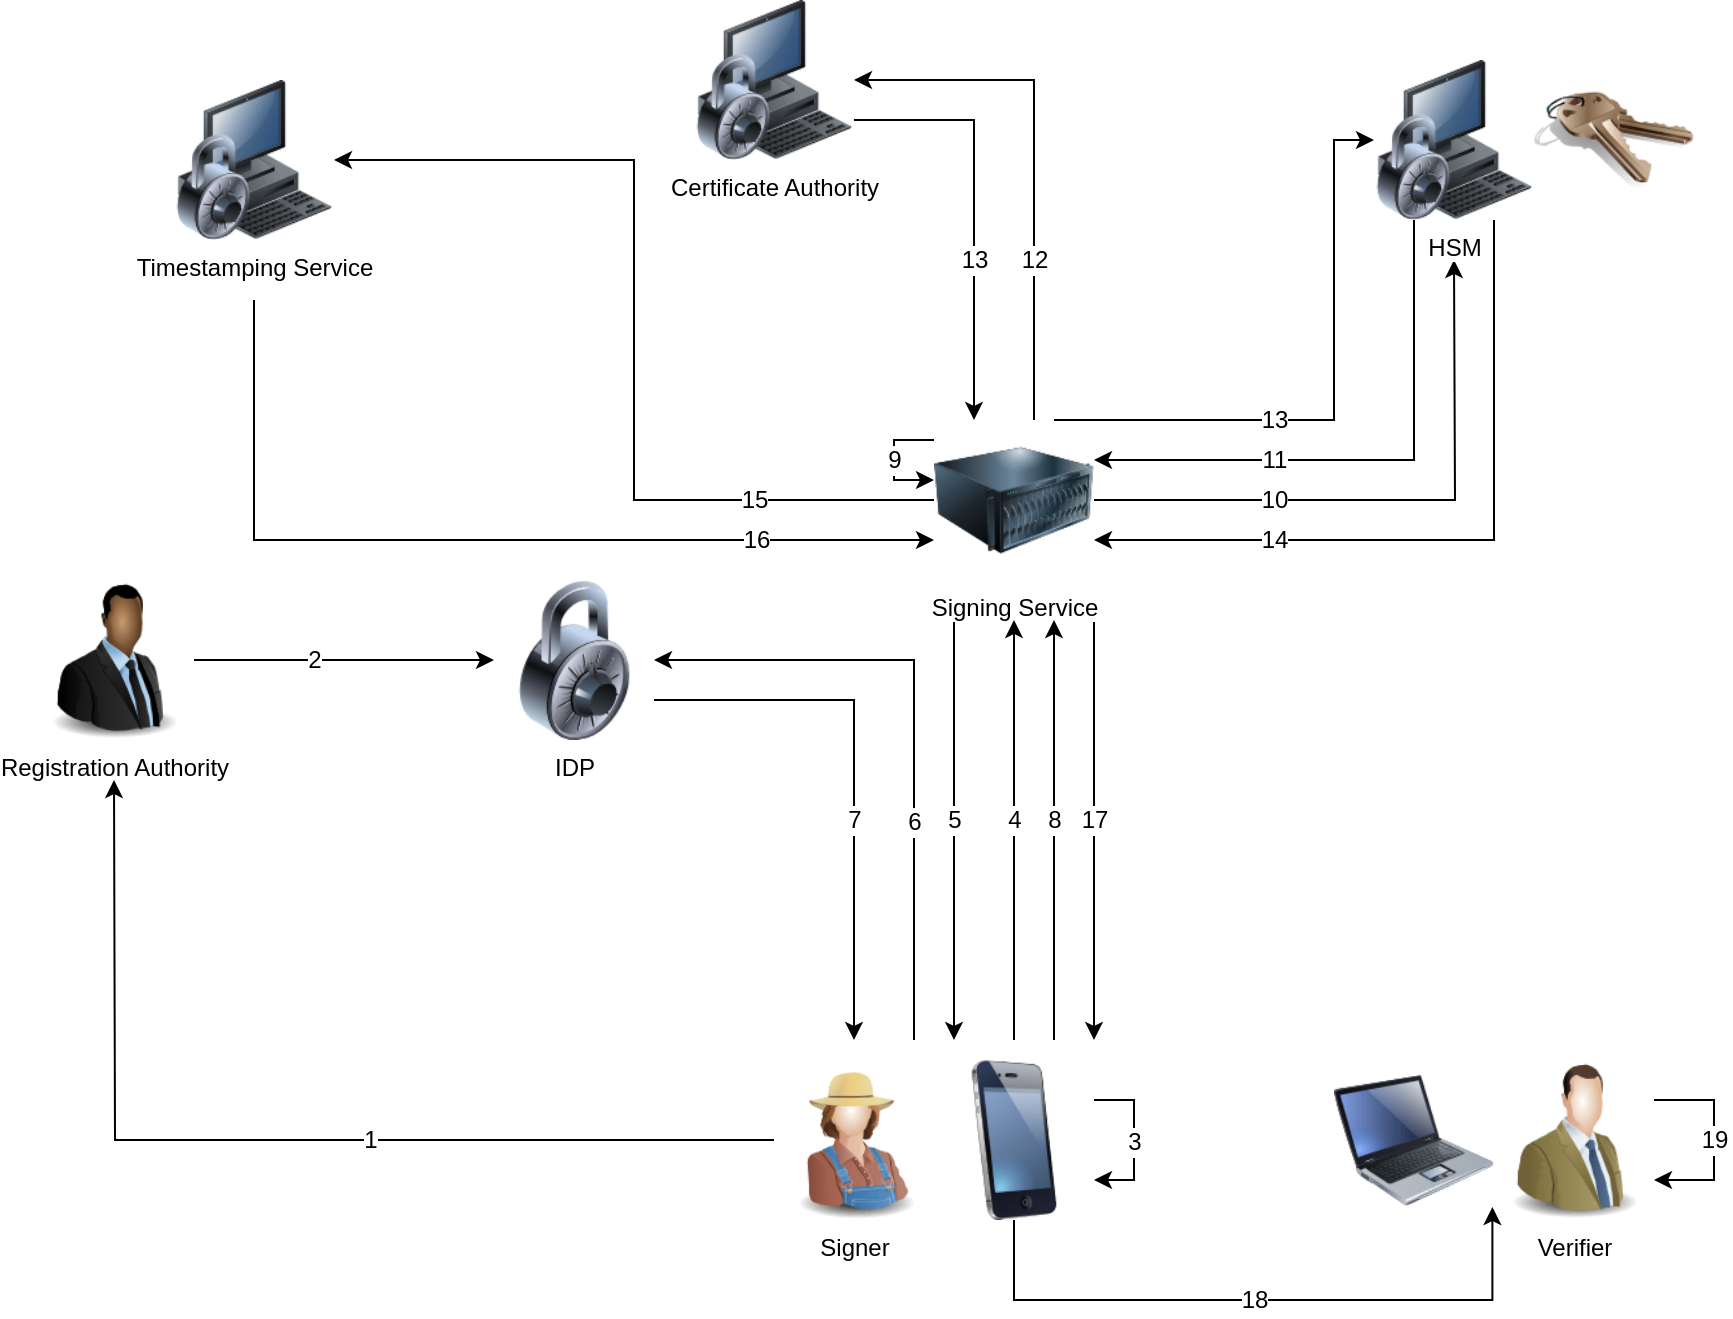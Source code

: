 <mxfile version="12.0.2" type="device" pages="1"><diagram id="l6proZ-NdcJid5sMLeIn" name="Page-1"><mxGraphModel dx="1955" dy="959" grid="1" gridSize="10" guides="1" tooltips="1" connect="1" arrows="1" fold="1" page="1" pageScale="1" pageWidth="1100" pageHeight="850" math="0" shadow="0"><root><mxCell id="0"/><mxCell id="1" parent="0"/><mxCell id="sdfg5o6GJd7AubxcPdDR-33" style="edgeStyle=orthogonalEdgeStyle;rounded=0;orthogonalLoop=1;jettySize=auto;html=1;" edge="1" parent="1"><mxGeometry relative="1" as="geometry"><mxPoint x="540" y="350" as="sourcePoint"/><mxPoint x="540" y="560" as="targetPoint"/><Array as="points"><mxPoint x="540" y="410"/><mxPoint x="540" y="410"/></Array></mxGeometry></mxCell><mxCell id="sdfg5o6GJd7AubxcPdDR-34" value="5" style="text;html=1;resizable=0;points=[];align=center;verticalAlign=middle;labelBackgroundColor=#ffffff;" vertex="1" connectable="0" parent="sdfg5o6GJd7AubxcPdDR-33"><mxGeometry x="-0.35" relative="1" as="geometry"><mxPoint y="31.5" as="offset"/></mxGeometry></mxCell><mxCell id="sdfg5o6GJd7AubxcPdDR-45" style="edgeStyle=orthogonalEdgeStyle;rounded=0;orthogonalLoop=1;jettySize=auto;html=1;" edge="1" parent="1" source="sdfg5o6GJd7AubxcPdDR-3"><mxGeometry relative="1" as="geometry"><mxPoint x="790" y="170" as="targetPoint"/></mxGeometry></mxCell><mxCell id="sdfg5o6GJd7AubxcPdDR-46" value="10" style="text;html=1;resizable=0;points=[];align=center;verticalAlign=middle;labelBackgroundColor=#ffffff;" vertex="1" connectable="0" parent="sdfg5o6GJd7AubxcPdDR-45"><mxGeometry x="0.125" y="8" relative="1" as="geometry"><mxPoint x="-79" y="8" as="offset"/></mxGeometry></mxCell><mxCell id="sdfg5o6GJd7AubxcPdDR-49" style="edgeStyle=orthogonalEdgeStyle;rounded=0;orthogonalLoop=1;jettySize=auto;html=1;entryX=1;entryY=0.5;entryDx=0;entryDy=0;" edge="1" parent="1" source="sdfg5o6GJd7AubxcPdDR-3" target="sdfg5o6GJd7AubxcPdDR-6"><mxGeometry relative="1" as="geometry"><Array as="points"><mxPoint x="580" y="80"/></Array></mxGeometry></mxCell><mxCell id="sdfg5o6GJd7AubxcPdDR-50" value="12" style="text;html=1;resizable=0;points=[];align=center;verticalAlign=middle;labelBackgroundColor=#ffffff;" vertex="1" connectable="0" parent="sdfg5o6GJd7AubxcPdDR-49"><mxGeometry x="-0.015" y="1" relative="1" as="geometry"><mxPoint x="1" y="48" as="offset"/></mxGeometry></mxCell><mxCell id="sdfg5o6GJd7AubxcPdDR-53" style="edgeStyle=orthogonalEdgeStyle;rounded=0;orthogonalLoop=1;jettySize=auto;html=1;exitX=0.75;exitY=0;exitDx=0;exitDy=0;entryX=0;entryY=0.5;entryDx=0;entryDy=0;" edge="1" parent="1" source="sdfg5o6GJd7AubxcPdDR-3" target="sdfg5o6GJd7AubxcPdDR-4"><mxGeometry relative="1" as="geometry"><Array as="points"><mxPoint x="730" y="250"/><mxPoint x="730" y="110"/></Array></mxGeometry></mxCell><mxCell id="sdfg5o6GJd7AubxcPdDR-54" value="13" style="text;html=1;resizable=0;points=[];align=center;verticalAlign=middle;labelBackgroundColor=#ffffff;" vertex="1" connectable="0" parent="sdfg5o6GJd7AubxcPdDR-53"><mxGeometry x="-0.067" y="52" relative="1" as="geometry"><mxPoint x="22" as="offset"/></mxGeometry></mxCell><mxCell id="sdfg5o6GJd7AubxcPdDR-57" style="edgeStyle=orthogonalEdgeStyle;rounded=0;orthogonalLoop=1;jettySize=auto;html=1;entryX=1;entryY=0.5;entryDx=0;entryDy=0;" edge="1" parent="1" source="sdfg5o6GJd7AubxcPdDR-3" target="sdfg5o6GJd7AubxcPdDR-10"><mxGeometry relative="1" as="geometry"/></mxCell><mxCell id="sdfg5o6GJd7AubxcPdDR-59" value="15" style="text;html=1;resizable=0;points=[];align=center;verticalAlign=middle;labelBackgroundColor=#ffffff;" vertex="1" connectable="0" parent="sdfg5o6GJd7AubxcPdDR-57"><mxGeometry x="-0.362" y="-54" relative="1" as="geometry"><mxPoint x="6" as="offset"/></mxGeometry></mxCell><mxCell id="sdfg5o6GJd7AubxcPdDR-64" style="edgeStyle=orthogonalEdgeStyle;rounded=0;orthogonalLoop=1;jettySize=auto;html=1;" edge="1" parent="1"><mxGeometry relative="1" as="geometry"><mxPoint x="610" y="350" as="sourcePoint"/><mxPoint x="610" y="560" as="targetPoint"/><Array as="points"><mxPoint x="610" y="460"/><mxPoint x="610" y="460"/></Array></mxGeometry></mxCell><mxCell id="sdfg5o6GJd7AubxcPdDR-65" value="17" style="text;html=1;resizable=0;points=[];align=center;verticalAlign=middle;labelBackgroundColor=#ffffff;" vertex="1" connectable="0" parent="sdfg5o6GJd7AubxcPdDR-64"><mxGeometry x="0.158" y="3" relative="1" as="geometry"><mxPoint x="-3" y="-21.5" as="offset"/></mxGeometry></mxCell><mxCell id="sdfg5o6GJd7AubxcPdDR-3" value="Signing Service" style="image;html=1;labelBackgroundColor=#ffffff;image=img/lib/clip_art/computers/Server_128x128.png" vertex="1" parent="1"><mxGeometry x="530" y="250" width="80" height="80" as="geometry"/></mxCell><mxCell id="sdfg5o6GJd7AubxcPdDR-47" style="edgeStyle=orthogonalEdgeStyle;rounded=0;orthogonalLoop=1;jettySize=auto;html=1;entryX=1;entryY=0.25;entryDx=0;entryDy=0;" edge="1" parent="1" source="sdfg5o6GJd7AubxcPdDR-4" target="sdfg5o6GJd7AubxcPdDR-3"><mxGeometry relative="1" as="geometry"><Array as="points"><mxPoint x="770" y="270"/></Array></mxGeometry></mxCell><mxCell id="sdfg5o6GJd7AubxcPdDR-48" value="11" style="text;html=1;resizable=0;points=[];align=center;verticalAlign=middle;labelBackgroundColor=#ffffff;" vertex="1" connectable="0" parent="sdfg5o6GJd7AubxcPdDR-47"><mxGeometry x="-0.371" y="1" relative="1" as="geometry"><mxPoint x="-71" y="32" as="offset"/></mxGeometry></mxCell><mxCell id="sdfg5o6GJd7AubxcPdDR-55" style="edgeStyle=orthogonalEdgeStyle;rounded=0;orthogonalLoop=1;jettySize=auto;html=1;entryX=1;entryY=0.75;entryDx=0;entryDy=0;" edge="1" parent="1" source="sdfg5o6GJd7AubxcPdDR-4" target="sdfg5o6GJd7AubxcPdDR-3"><mxGeometry relative="1" as="geometry"><Array as="points"><mxPoint x="810" y="310"/></Array></mxGeometry></mxCell><mxCell id="sdfg5o6GJd7AubxcPdDR-56" value="14" style="text;html=1;resizable=0;points=[];align=center;verticalAlign=middle;labelBackgroundColor=#ffffff;" vertex="1" connectable="0" parent="sdfg5o6GJd7AubxcPdDR-55"><mxGeometry x="-0.328" y="2" relative="1" as="geometry"><mxPoint x="-112" y="39" as="offset"/></mxGeometry></mxCell><mxCell id="sdfg5o6GJd7AubxcPdDR-4" value="HSM" style="image;html=1;labelBackgroundColor=#ffffff;image=img/lib/clip_art/computers/Secure_System_128x128.png" vertex="1" parent="1"><mxGeometry x="750" y="70" width="80" height="80" as="geometry"/></mxCell><mxCell id="sdfg5o6GJd7AubxcPdDR-51" style="edgeStyle=orthogonalEdgeStyle;rounded=0;orthogonalLoop=1;jettySize=auto;html=1;entryX=0.25;entryY=0;entryDx=0;entryDy=0;" edge="1" parent="1" source="sdfg5o6GJd7AubxcPdDR-6" target="sdfg5o6GJd7AubxcPdDR-3"><mxGeometry relative="1" as="geometry"><Array as="points"><mxPoint x="550" y="100"/></Array></mxGeometry></mxCell><mxCell id="sdfg5o6GJd7AubxcPdDR-52" value="13" style="text;html=1;resizable=0;points=[];align=center;verticalAlign=middle;labelBackgroundColor=#ffffff;" vertex="1" connectable="0" parent="sdfg5o6GJd7AubxcPdDR-51"><mxGeometry x="0.391" y="-3" relative="1" as="geometry"><mxPoint x="2.5" y="-16" as="offset"/></mxGeometry></mxCell><mxCell id="sdfg5o6GJd7AubxcPdDR-6" value="Certificate Authority" style="image;html=1;labelBackgroundColor=#ffffff;image=img/lib/clip_art/computers/Secure_System_128x128.png" vertex="1" parent="1"><mxGeometry x="410" y="40" width="80" height="80" as="geometry"/></mxCell><mxCell id="sdfg5o6GJd7AubxcPdDR-58" style="edgeStyle=orthogonalEdgeStyle;rounded=0;orthogonalLoop=1;jettySize=auto;html=1;entryX=0;entryY=0.75;entryDx=0;entryDy=0;" edge="1" parent="1" target="sdfg5o6GJd7AubxcPdDR-3"><mxGeometry relative="1" as="geometry"><mxPoint x="190" y="190" as="sourcePoint"/><Array as="points"><mxPoint x="190" y="310"/></Array></mxGeometry></mxCell><mxCell id="sdfg5o6GJd7AubxcPdDR-60" value="16" style="text;html=1;resizable=0;points=[];align=center;verticalAlign=middle;labelBackgroundColor=#ffffff;" vertex="1" connectable="0" parent="sdfg5o6GJd7AubxcPdDR-58"><mxGeometry x="0.347" y="4" relative="1" as="geometry"><mxPoint x="60.5" y="4" as="offset"/></mxGeometry></mxCell><mxCell id="sdfg5o6GJd7AubxcPdDR-10" value="Timestamping Service" style="image;html=1;labelBackgroundColor=#ffffff;image=img/lib/clip_art/computers/Secure_System_128x128.png" vertex="1" parent="1"><mxGeometry x="150" y="80" width="80" height="80" as="geometry"/></mxCell><mxCell id="sdfg5o6GJd7AubxcPdDR-28" style="edgeStyle=orthogonalEdgeStyle;rounded=0;orthogonalLoop=1;jettySize=auto;html=1;" edge="1" parent="1" source="sdfg5o6GJd7AubxcPdDR-13" target="sdfg5o6GJd7AubxcPdDR-26"><mxGeometry relative="1" as="geometry"/></mxCell><mxCell id="sdfg5o6GJd7AubxcPdDR-29" value="2" style="text;html=1;resizable=0;points=[];align=center;verticalAlign=middle;labelBackgroundColor=#ffffff;" vertex="1" connectable="0" parent="sdfg5o6GJd7AubxcPdDR-28"><mxGeometry x="-0.227" y="-4" relative="1" as="geometry"><mxPoint x="2" y="-4" as="offset"/></mxGeometry></mxCell><mxCell id="sdfg5o6GJd7AubxcPdDR-13" value="Registration Authority" style="image;html=1;labelBackgroundColor=#ffffff;image=img/lib/clip_art/people/Suit_Man_Black_128x128.png" vertex="1" parent="1"><mxGeometry x="80" y="330" width="80" height="80" as="geometry"/></mxCell><mxCell id="sdfg5o6GJd7AubxcPdDR-22" style="edgeStyle=orthogonalEdgeStyle;rounded=0;orthogonalLoop=1;jettySize=auto;html=1;" edge="1" parent="1" source="sdfg5o6GJd7AubxcPdDR-14"><mxGeometry relative="1" as="geometry"><mxPoint x="120" y="430" as="targetPoint"/></mxGeometry></mxCell><mxCell id="sdfg5o6GJd7AubxcPdDR-23" value="1" style="text;html=1;resizable=0;points=[];align=center;verticalAlign=middle;labelBackgroundColor=#ffffff;" vertex="1" connectable="0" parent="sdfg5o6GJd7AubxcPdDR-22"><mxGeometry x="-0.251" y="3" relative="1" as="geometry"><mxPoint x="-11" y="-3" as="offset"/></mxGeometry></mxCell><mxCell id="sdfg5o6GJd7AubxcPdDR-14" value="Signer" style="image;html=1;labelBackgroundColor=#ffffff;image=img/lib/clip_art/people/Farmer_Woman_128x128.png" vertex="1" parent="1"><mxGeometry x="450" y="570" width="80" height="80" as="geometry"/></mxCell><mxCell id="sdfg5o6GJd7AubxcPdDR-15" value="Verifier" style="image;html=1;labelBackgroundColor=#ffffff;image=img/lib/clip_art/people/Suit_Man_Green_128x128.png" vertex="1" parent="1"><mxGeometry x="810" y="570" width="80" height="80" as="geometry"/></mxCell><mxCell id="sdfg5o6GJd7AubxcPdDR-30" style="edgeStyle=orthogonalEdgeStyle;rounded=0;orthogonalLoop=1;jettySize=auto;html=1;" edge="1" parent="1"><mxGeometry relative="1" as="geometry"><mxPoint x="570" y="560" as="sourcePoint"/><mxPoint x="570" y="350" as="targetPoint"/><Array as="points"><mxPoint x="570" y="470"/><mxPoint x="570" y="470"/></Array></mxGeometry></mxCell><mxCell id="sdfg5o6GJd7AubxcPdDR-31" value="4" style="text;html=1;resizable=0;points=[];align=center;verticalAlign=middle;labelBackgroundColor=#ffffff;" vertex="1" connectable="0" parent="sdfg5o6GJd7AubxcPdDR-30"><mxGeometry x="0.267" y="-3" relative="1" as="geometry"><mxPoint x="-3" y="23" as="offset"/></mxGeometry></mxCell><mxCell id="sdfg5o6GJd7AubxcPdDR-35" style="edgeStyle=orthogonalEdgeStyle;rounded=0;orthogonalLoop=1;jettySize=auto;html=1;entryX=1;entryY=0.5;entryDx=0;entryDy=0;" edge="1" parent="1" target="sdfg5o6GJd7AubxcPdDR-26"><mxGeometry relative="1" as="geometry"><mxPoint x="520" y="560" as="sourcePoint"/><Array as="points"><mxPoint x="520" y="370"/></Array></mxGeometry></mxCell><mxCell id="sdfg5o6GJd7AubxcPdDR-63" value="6" style="text;html=1;resizable=0;points=[];align=center;verticalAlign=middle;labelBackgroundColor=#ffffff;" vertex="1" connectable="0" parent="sdfg5o6GJd7AubxcPdDR-35"><mxGeometry x="-0.255" relative="1" as="geometry"><mxPoint y="9.5" as="offset"/></mxGeometry></mxCell><mxCell id="sdfg5o6GJd7AubxcPdDR-39" style="edgeStyle=orthogonalEdgeStyle;rounded=0;orthogonalLoop=1;jettySize=auto;html=1;" edge="1" parent="1"><mxGeometry relative="1" as="geometry"><mxPoint x="590" y="560" as="sourcePoint"/><mxPoint x="590" y="350" as="targetPoint"/><Array as="points"><mxPoint x="590" y="440"/><mxPoint x="590" y="440"/></Array></mxGeometry></mxCell><mxCell id="sdfg5o6GJd7AubxcPdDR-40" value="8" style="text;html=1;resizable=0;points=[];align=center;verticalAlign=middle;labelBackgroundColor=#ffffff;" vertex="1" connectable="0" parent="sdfg5o6GJd7AubxcPdDR-39"><mxGeometry x="0.083" y="-20" relative="1" as="geometry"><mxPoint x="-20" y="3.5" as="offset"/></mxGeometry></mxCell><mxCell id="sdfg5o6GJd7AubxcPdDR-66" style="edgeStyle=orthogonalEdgeStyle;rounded=0;orthogonalLoop=1;jettySize=auto;html=1;entryX=0.99;entryY=0.919;entryDx=0;entryDy=0;entryPerimeter=0;" edge="1" parent="1" source="sdfg5o6GJd7AubxcPdDR-16" target="sdfg5o6GJd7AubxcPdDR-17"><mxGeometry relative="1" as="geometry"><Array as="points"><mxPoint x="570" y="690"/><mxPoint x="809" y="690"/></Array></mxGeometry></mxCell><mxCell id="sdfg5o6GJd7AubxcPdDR-67" value="18" style="text;html=1;resizable=0;points=[];align=center;verticalAlign=middle;labelBackgroundColor=#ffffff;" vertex="1" connectable="0" parent="sdfg5o6GJd7AubxcPdDR-66"><mxGeometry y="2" relative="1" as="geometry"><mxPoint x="-3" y="2" as="offset"/></mxGeometry></mxCell><mxCell id="sdfg5o6GJd7AubxcPdDR-16" value="" style="image;html=1;labelBackgroundColor=#ffffff;image=img/lib/clip_art/telecommunication/iPhone_128x128.png" vertex="1" parent="1"><mxGeometry x="530" y="570" width="80" height="80" as="geometry"/></mxCell><mxCell id="sdfg5o6GJd7AubxcPdDR-17" value="" style="image;html=1;labelBackgroundColor=#ffffff;image=img/lib/clip_art/computers/Laptop_128x128.png" vertex="1" parent="1"><mxGeometry x="730" y="570" width="80" height="80" as="geometry"/></mxCell><mxCell id="sdfg5o6GJd7AubxcPdDR-37" style="edgeStyle=orthogonalEdgeStyle;rounded=0;orthogonalLoop=1;jettySize=auto;html=1;" edge="1" parent="1" source="sdfg5o6GJd7AubxcPdDR-26"><mxGeometry relative="1" as="geometry"><mxPoint x="490" y="560" as="targetPoint"/><Array as="points"><mxPoint x="490" y="390"/></Array></mxGeometry></mxCell><mxCell id="sdfg5o6GJd7AubxcPdDR-38" value="7" style="text;html=1;resizable=0;points=[];align=center;verticalAlign=middle;labelBackgroundColor=#ffffff;" vertex="1" connectable="0" parent="sdfg5o6GJd7AubxcPdDR-37"><mxGeometry x="-0.4" relative="1" as="geometry"><mxPoint x="19" y="60" as="offset"/></mxGeometry></mxCell><mxCell id="sdfg5o6GJd7AubxcPdDR-26" value="IDP" style="image;html=1;labelBackgroundColor=#ffffff;image=img/lib/clip_art/general/Lock_128x128.png" vertex="1" parent="1"><mxGeometry x="310" y="330" width="80" height="80" as="geometry"/></mxCell><mxCell id="sdfg5o6GJd7AubxcPdDR-27" value="" style="image;html=1;labelBackgroundColor=#ffffff;image=img/lib/clip_art/general/Keys_128x128.png" vertex="1" parent="1"><mxGeometry x="830" y="70" width="80" height="80" as="geometry"/></mxCell><mxCell id="sdfg5o6GJd7AubxcPdDR-41" style="edgeStyle=orthogonalEdgeStyle;rounded=0;orthogonalLoop=1;jettySize=auto;html=1;" edge="1" parent="1" source="sdfg5o6GJd7AubxcPdDR-16" target="sdfg5o6GJd7AubxcPdDR-16"><mxGeometry relative="1" as="geometry"><Array as="points"><mxPoint x="630" y="590"/></Array></mxGeometry></mxCell><mxCell id="sdfg5o6GJd7AubxcPdDR-42" value="3" style="text;html=1;resizable=0;points=[];align=center;verticalAlign=middle;labelBackgroundColor=#ffffff;" vertex="1" connectable="0" parent="sdfg5o6GJd7AubxcPdDR-41"><mxGeometry x="-0.467" y="3" relative="1" as="geometry"><mxPoint x="-3" y="19" as="offset"/></mxGeometry></mxCell><mxCell id="sdfg5o6GJd7AubxcPdDR-43" style="edgeStyle=orthogonalEdgeStyle;rounded=0;orthogonalLoop=1;jettySize=auto;html=1;" edge="1" parent="1" source="sdfg5o6GJd7AubxcPdDR-3" target="sdfg5o6GJd7AubxcPdDR-3"><mxGeometry relative="1" as="geometry"><Array as="points"><mxPoint x="510" y="260"/><mxPoint x="510" y="280"/></Array></mxGeometry></mxCell><mxCell id="sdfg5o6GJd7AubxcPdDR-44" value="9" style="text;html=1;resizable=0;points=[];align=center;verticalAlign=middle;labelBackgroundColor=#ffffff;" vertex="1" connectable="0" parent="sdfg5o6GJd7AubxcPdDR-43"><mxGeometry x="0.5" y="2" relative="1" as="geometry"><mxPoint x="-5" y="-8.5" as="offset"/></mxGeometry></mxCell><mxCell id="sdfg5o6GJd7AubxcPdDR-71" style="edgeStyle=orthogonalEdgeStyle;rounded=0;orthogonalLoop=1;jettySize=auto;html=1;" edge="1" parent="1" source="sdfg5o6GJd7AubxcPdDR-15" target="sdfg5o6GJd7AubxcPdDR-15"><mxGeometry relative="1" as="geometry"><Array as="points"><mxPoint x="920" y="630"/></Array></mxGeometry></mxCell><mxCell id="sdfg5o6GJd7AubxcPdDR-72" value="19" style="text;html=1;resizable=0;points=[];align=center;verticalAlign=middle;labelBackgroundColor=#ffffff;" vertex="1" connectable="0" parent="sdfg5o6GJd7AubxcPdDR-71"><mxGeometry x="-0.667" y="-9" relative="1" as="geometry"><mxPoint x="13.5" y="11" as="offset"/></mxGeometry></mxCell></root></mxGraphModel></diagram></mxfile>